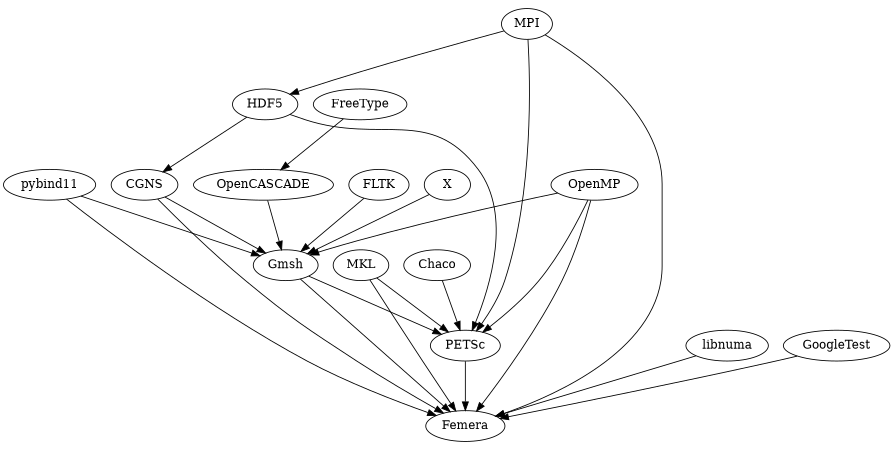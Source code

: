 digraph "Femera dependencies" {
 overlap=scale;
 size="6,3";
 ratio="fill";
 fontsize="12";
 fontname="Helvetica";
 clusterrank="local";
 "CGNS" -> "Femera"
 "HDF5" -> "CGNS"
 "Gmsh" -> "Femera"
 "OpenMP" -> "Gmsh"
 "pybind11" -> "Gmsh"
 "CGNS" -> "Gmsh"
 "FLTK" -> "Gmsh"
 "X" -> "Gmsh"
 "OpenCASCADE" -> "Gmsh"
 "FreeType" -> "OpenCASCADE"
 "MPI" -> "HDF5"
 "MKL" -> "Femera"
 "PETSc" -> "Femera"
 "OpenMP" -> "PETSc"
 "MPI" -> "PETSc"
 "MKL" -> "PETSc"
 "Gmsh" -> "PETSc"
 "HDF5" -> "PETSc"
 "Chaco" -> "PETSc"
 "OpenMP" -> "Femera"
 "MPI" -> "Femera"
 "libnuma" -> "Femera"
 "GoogleTest" -> "Femera"
 "pybind11" -> "Femera"
 }
